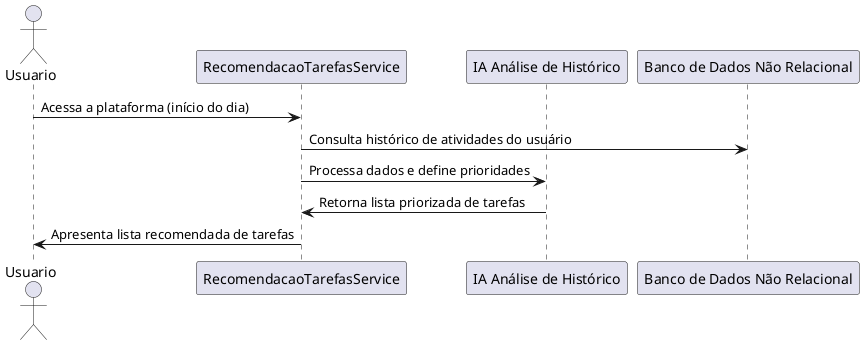 @startuml
actor Usuario
participant "RecomendacaoTarefasService"
participant "IA Análise de Histórico"
participant "Banco de Dados Não Relacional"

Usuario -> RecomendacaoTarefasService : Acessa a plataforma (início do dia)
RecomendacaoTarefasService -> "Banco de Dados Não Relacional" : Consulta histórico de atividades do usuário
RecomendacaoTarefasService -> "IA Análise de Histórico" : Processa dados e define prioridades
"IA Análise de Histórico" -> RecomendacaoTarefasService : Retorna lista priorizada de tarefas
RecomendacaoTarefasService -> Usuario : Apresenta lista recomendada de tarefas
@enduml
